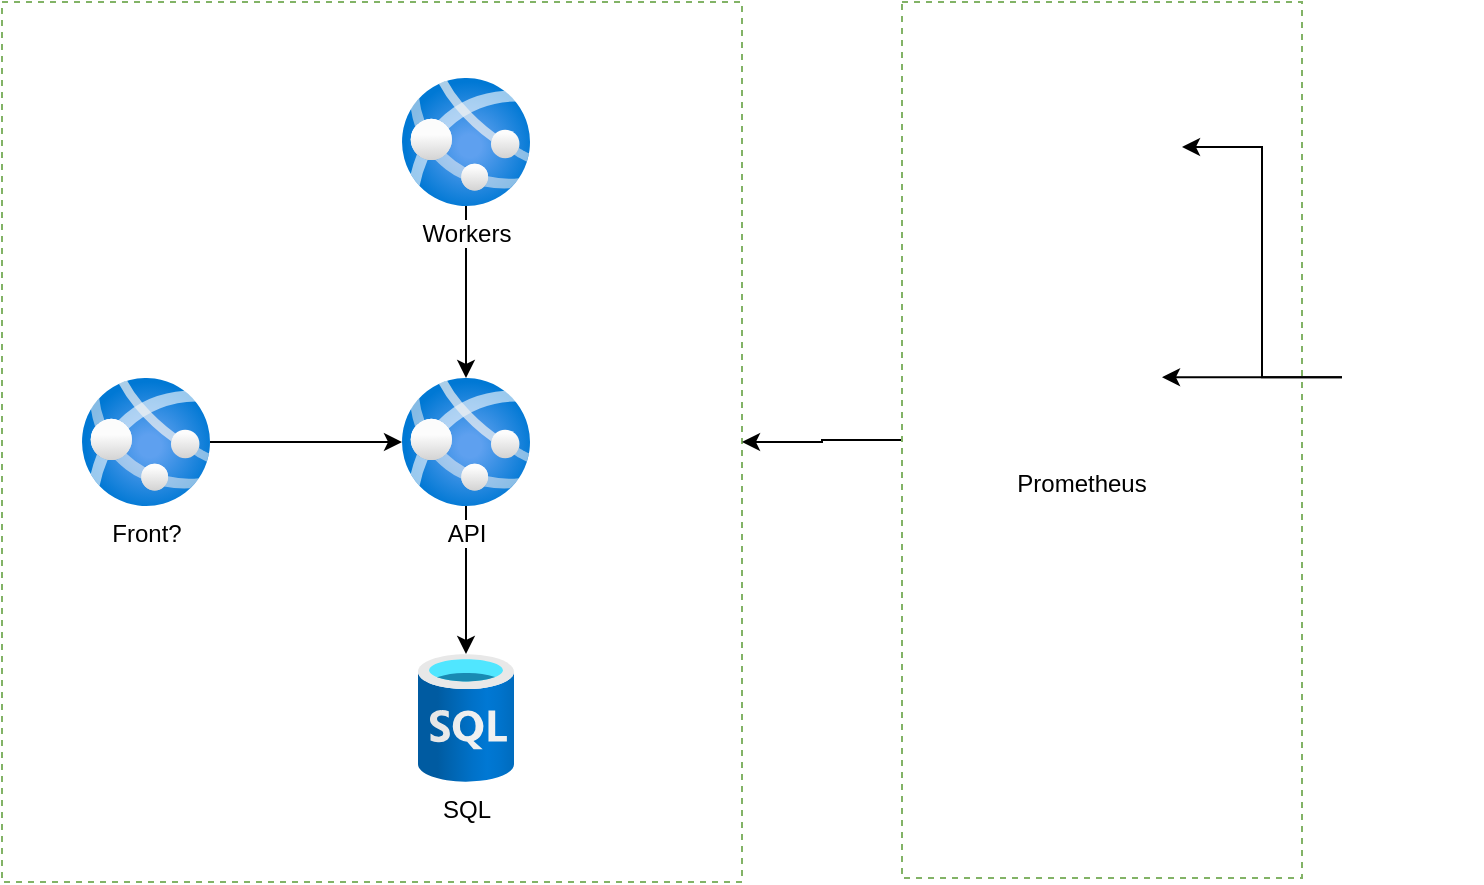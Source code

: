 <mxfile version="20.3.0" type="device" pages="2"><diagram id="sXMJW6k6f7k2XPRJDUI1" name="Containers"><mxGraphModel dx="1438" dy="992" grid="1" gridSize="10" guides="1" tooltips="1" connect="1" arrows="1" fold="1" page="1" pageScale="1" pageWidth="850" pageHeight="1100" math="0" shadow="0"><root><mxCell id="0"/><mxCell id="1" parent="0"/><mxCell id="zZiTzEoXBNjYhDZfJiK7-5" style="edgeStyle=orthogonalEdgeStyle;rounded=0;orthogonalLoop=1;jettySize=auto;html=1;" parent="1" source="zZiTzEoXBNjYhDZfJiK7-1" target="zZiTzEoXBNjYhDZfJiK7-2" edge="1"><mxGeometry relative="1" as="geometry"/></mxCell><mxCell id="zZiTzEoXBNjYhDZfJiK7-1" value="API" style="aspect=fixed;html=1;points=[];align=center;image;fontSize=12;image=img/lib/azure2/containers/App_Services.svg;" parent="1" vertex="1"><mxGeometry x="270" y="380" width="64" height="64" as="geometry"/></mxCell><mxCell id="zZiTzEoXBNjYhDZfJiK7-2" value="SQL" style="aspect=fixed;html=1;points=[];align=center;image;fontSize=12;image=img/lib/azure2/databases/SQL_Database.svg;" parent="1" vertex="1"><mxGeometry x="278" y="518" width="48" height="64" as="geometry"/></mxCell><mxCell id="zZiTzEoXBNjYhDZfJiK7-6" style="edgeStyle=orthogonalEdgeStyle;rounded=0;orthogonalLoop=1;jettySize=auto;html=1;" parent="1" source="zZiTzEoXBNjYhDZfJiK7-3" target="zZiTzEoXBNjYhDZfJiK7-1" edge="1"><mxGeometry relative="1" as="geometry"/></mxCell><mxCell id="zZiTzEoXBNjYhDZfJiK7-3" value="Workers" style="aspect=fixed;html=1;points=[];align=center;image;fontSize=12;image=img/lib/azure2/containers/App_Services.svg;" parent="1" vertex="1"><mxGeometry x="270" y="230" width="64" height="64" as="geometry"/></mxCell><mxCell id="zZiTzEoXBNjYhDZfJiK7-7" style="edgeStyle=orthogonalEdgeStyle;rounded=0;orthogonalLoop=1;jettySize=auto;html=1;" parent="1" source="zZiTzEoXBNjYhDZfJiK7-4" target="zZiTzEoXBNjYhDZfJiK7-1" edge="1"><mxGeometry relative="1" as="geometry"/></mxCell><mxCell id="zZiTzEoXBNjYhDZfJiK7-4" value="Front?" style="aspect=fixed;html=1;points=[];align=center;image;fontSize=12;image=img/lib/azure2/compute/App_Services.svg;" parent="1" vertex="1"><mxGeometry x="110" y="380" width="64" height="64" as="geometry"/></mxCell><mxCell id="zZiTzEoXBNjYhDZfJiK7-8" value="" style="shape=image;verticalLabelPosition=bottom;labelBackgroundColor=default;verticalAlign=top;aspect=fixed;imageAspect=0;image=https://sue.eu/wp-content/uploads/sites/6/2022/06/vault-hashicorp-logo-920x920-sue-v6.png;" parent="1" vertex="1"><mxGeometry x="560" y="470" width="90" height="90" as="geometry"/></mxCell><mxCell id="zZiTzEoXBNjYhDZfJiK7-9" value="" style="rounded=0;whiteSpace=wrap;html=1;fillColor=none;dashed=1;strokeColor=#82B366;" parent="1" vertex="1"><mxGeometry x="70" y="192" width="370" height="440" as="geometry"/></mxCell><mxCell id="zZiTzEoXBNjYhDZfJiK7-17" style="edgeStyle=orthogonalEdgeStyle;rounded=0;orthogonalLoop=1;jettySize=auto;html=1;" parent="1" source="zZiTzEoXBNjYhDZfJiK7-10" target="zZiTzEoXBNjYhDZfJiK7-12" edge="1"><mxGeometry relative="1" as="geometry"/></mxCell><mxCell id="zZiTzEoXBNjYhDZfJiK7-18" style="edgeStyle=orthogonalEdgeStyle;rounded=0;orthogonalLoop=1;jettySize=auto;html=1;entryX=1;entryY=0.5;entryDx=0;entryDy=0;" parent="1" source="zZiTzEoXBNjYhDZfJiK7-10" target="zZiTzEoXBNjYhDZfJiK7-11" edge="1"><mxGeometry relative="1" as="geometry"/></mxCell><mxCell id="zZiTzEoXBNjYhDZfJiK7-10" value="" style="shape=image;verticalLabelPosition=bottom;labelBackgroundColor=default;verticalAlign=top;aspect=fixed;imageAspect=0;image=https://upload.wikimedia.org/wikipedia/commons/thumb/a/a1/Grafana_logo.svg/1200px-Grafana_logo.svg.png;" parent="1" vertex="1"><mxGeometry x="740" y="343.85" width="70" height="71.52" as="geometry"/></mxCell><mxCell id="zZiTzEoXBNjYhDZfJiK7-11" value="" style="shape=image;verticalLabelPosition=bottom;labelBackgroundColor=default;verticalAlign=top;aspect=fixed;imageAspect=0;image=https://grafana.com/docs/loki/latest/logo_and_name.png;" parent="1" vertex="1"><mxGeometry x="560" y="234.96" width="100" height="59.04" as="geometry"/></mxCell><mxCell id="zZiTzEoXBNjYhDZfJiK7-12" value="Prometheus" style="shape=image;verticalLabelPosition=bottom;labelBackgroundColor=default;verticalAlign=top;aspect=fixed;imageAspect=0;image=https://upload.wikimedia.org/wikipedia/commons/thumb/3/38/Prometheus_software_logo.svg/2066px-Prometheus_software_logo.svg.png;" parent="1" vertex="1"><mxGeometry x="570" y="340" width="80" height="79.23" as="geometry"/></mxCell><mxCell id="zZiTzEoXBNjYhDZfJiK7-21" style="edgeStyle=orthogonalEdgeStyle;rounded=0;orthogonalLoop=1;jettySize=auto;html=1;entryX=1;entryY=0.5;entryDx=0;entryDy=0;" parent="1" source="zZiTzEoXBNjYhDZfJiK7-19" target="zZiTzEoXBNjYhDZfJiK7-9" edge="1"><mxGeometry relative="1" as="geometry"/></mxCell><mxCell id="zZiTzEoXBNjYhDZfJiK7-19" value="" style="rounded=0;whiteSpace=wrap;html=1;fillColor=none;dashed=1;strokeColor=#82B366;" parent="1" vertex="1"><mxGeometry x="520" y="192" width="200" height="438" as="geometry"/></mxCell></root></mxGraphModel></diagram><diagram id="NVYqkxAJ0TV_jCs2ryR5" name="Features"><mxGraphModel dx="2118" dy="1014" grid="1" gridSize="10" guides="1" tooltips="1" connect="1" arrows="1" fold="1" page="0" pageScale="1" pageWidth="850" pageHeight="1100" math="0" shadow="0"><root><mxCell id="0"/><mxCell id="1" parent="0"/><mxCell id="nnKljep4gIS5Vqdcxn7S-49" style="edgeStyle=orthogonalEdgeStyle;rounded=0;orthogonalLoop=1;jettySize=auto;html=1;entryX=0;entryY=0.5;entryDx=0;entryDy=0;" edge="1" parent="1" source="nnKljep4gIS5Vqdcxn7S-1" target="nnKljep4gIS5Vqdcxn7S-4"><mxGeometry relative="1" as="geometry"/></mxCell><mxCell id="nnKljep4gIS5Vqdcxn7S-1" value="Create (register) new account" style="rounded=0;whiteSpace=wrap;html=1;fillColor=#fff2cc;strokeColor=#d6b656;" vertex="1" parent="1"><mxGeometry x="-50" y="240" width="120" height="60" as="geometry"/></mxCell><mxCell id="nnKljep4gIS5Vqdcxn7S-2" value="Actor" style="shape=umlActor;verticalLabelPosition=bottom;verticalAlign=top;html=1;outlineConnect=0;" vertex="1" parent="1"><mxGeometry x="-120" y="230" width="30" height="60" as="geometry"/></mxCell><mxCell id="nnKljep4gIS5Vqdcxn7S-3" value="Remove account" style="rounded=0;whiteSpace=wrap;html=1;fillColor=#fff2cc;strokeColor=#d6b656;" vertex="1" parent="1"><mxGeometry x="-50" y="450" width="120" height="60" as="geometry"/></mxCell><mxCell id="nnKljep4gIS5Vqdcxn7S-4" value="Sent confirmation email" style="rounded=0;whiteSpace=wrap;html=1;fillColor=#fff2cc;strokeColor=#d6b656;" vertex="1" parent="1"><mxGeometry x="160" y="240" width="120" height="60" as="geometry"/></mxCell><mxCell id="nnKljep4gIS5Vqdcxn7S-5" value="Confirmed account creation" style="rounded=0;whiteSpace=wrap;html=1;fillColor=#fff2cc;strokeColor=#d6b656;" vertex="1" parent="1"><mxGeometry x="410" y="240" width="120" height="60" as="geometry"/></mxCell><mxCell id="nnKljep4gIS5Vqdcxn7S-6" value="Actor" style="shape=umlActor;verticalLabelPosition=bottom;verticalAlign=top;html=1;outlineConnect=0;" vertex="1" parent="1"><mxGeometry x="340" y="240" width="30" height="60" as="geometry"/></mxCell><mxCell id="nnKljep4gIS5Vqdcxn7S-8" value="Account removed" style="rounded=0;whiteSpace=wrap;html=1;fillColor=#fff2cc;strokeColor=#d6b656;" vertex="1" parent="1"><mxGeometry x="580" y="365" width="120" height="60" as="geometry"/></mxCell><mxCell id="nnKljep4gIS5Vqdcxn7S-9" value="Updated account data" style="rounded=0;whiteSpace=wrap;html=1;fillColor=#fff2cc;strokeColor=#d6b656;" vertex="1" parent="1"><mxGeometry x="-50" y="560" width="120" height="60" as="geometry"/></mxCell><mxCell id="nnKljep4gIS5Vqdcxn7S-11" value="Account" style="rounded=0;whiteSpace=wrap;html=1;fillColor=#e1d5e7;strokeColor=#9673a6;" vertex="1" parent="1"><mxGeometry x="-50" y="140" width="760" height="20" as="geometry"/></mxCell><mxCell id="nnKljep4gIS5Vqdcxn7S-50" style="edgeStyle=orthogonalEdgeStyle;rounded=0;orthogonalLoop=1;jettySize=auto;html=1;entryX=0;entryY=0.5;entryDx=0;entryDy=0;" edge="1" parent="1" source="nnKljep4gIS5Vqdcxn7S-12" target="nnKljep4gIS5Vqdcxn7S-8"><mxGeometry relative="1" as="geometry"/></mxCell><mxCell id="nnKljep4gIS5Vqdcxn7S-12" value="Account not confirmed within X days" style="rhombus;whiteSpace=wrap;html=1;fillColor=#fff2cc;strokeColor=#d6b656;" vertex="1" parent="1"><mxGeometry x="410" y="340" width="120" height="110" as="geometry"/></mxCell><mxCell id="nnKljep4gIS5Vqdcxn7S-18" value="Actor" style="shape=umlActor;verticalLabelPosition=bottom;verticalAlign=top;html=1;outlineConnect=0;" vertex="1" parent="1"><mxGeometry x="-120" y="450" width="30" height="60" as="geometry"/></mxCell><mxCell id="nnKljep4gIS5Vqdcxn7S-19" value="Actor" style="shape=umlActor;verticalLabelPosition=bottom;verticalAlign=top;html=1;outlineConnect=0;" vertex="1" parent="1"><mxGeometry x="-120" y="560" width="30" height="60" as="geometry"/></mxCell><mxCell id="nnKljep4gIS5Vqdcxn7S-20" value="Wallet created" style="rounded=0;whiteSpace=wrap;html=1;fillColor=#fff2cc;strokeColor=#d6b656;" vertex="1" parent="1"><mxGeometry x="840" y="230" width="120" height="60" as="geometry"/></mxCell><mxCell id="nnKljep4gIS5Vqdcxn7S-21" value="Actor" style="shape=umlActor;verticalLabelPosition=bottom;verticalAlign=top;html=1;outlineConnect=0;" vertex="1" parent="1"><mxGeometry x="780" y="230" width="30" height="60" as="geometry"/></mxCell><mxCell id="nnKljep4gIS5Vqdcxn7S-48" style="edgeStyle=orthogonalEdgeStyle;rounded=0;orthogonalLoop=1;jettySize=auto;html=1;entryX=0;entryY=0.5;entryDx=0;entryDy=0;" edge="1" parent="1" source="nnKljep4gIS5Vqdcxn7S-23" target="nnKljep4gIS5Vqdcxn7S-47"><mxGeometry relative="1" as="geometry"/></mxCell><mxCell id="nnKljep4gIS5Vqdcxn7S-23" value="Wallet removed" style="rounded=0;whiteSpace=wrap;html=1;fillColor=#fff2cc;strokeColor=#d6b656;" vertex="1" parent="1"><mxGeometry x="840" y="420" width="120" height="60" as="geometry"/></mxCell><mxCell id="nnKljep4gIS5Vqdcxn7S-24" value="Wallet data updated" style="rounded=0;whiteSpace=wrap;html=1;fillColor=#fff2cc;strokeColor=#d6b656;" vertex="1" parent="1"><mxGeometry x="840" y="330" width="120" height="60" as="geometry"/></mxCell><mxCell id="nnKljep4gIS5Vqdcxn7S-25" value="Wallet / transactions" style="rounded=0;whiteSpace=wrap;html=1;fillColor=#e1d5e7;strokeColor=#9673a6;" vertex="1" parent="1"><mxGeometry x="760" y="140" width="1280" height="20" as="geometry"/></mxCell><mxCell id="nnKljep4gIS5Vqdcxn7S-26" value="Created transaction" style="rounded=0;whiteSpace=wrap;html=1;fillColor=#fff2cc;strokeColor=#d6b656;" vertex="1" parent="1"><mxGeometry x="1570" y="480" width="120" height="60" as="geometry"/></mxCell><mxCell id="nnKljep4gIS5Vqdcxn7S-27" value="Updated transaction" style="rounded=0;whiteSpace=wrap;html=1;fillColor=#fff2cc;strokeColor=#d6b656;" vertex="1" parent="1"><mxGeometry x="1570" y="590" width="120" height="60" as="geometry"/></mxCell><mxCell id="nnKljep4gIS5Vqdcxn7S-46" style="edgeStyle=orthogonalEdgeStyle;rounded=0;orthogonalLoop=1;jettySize=auto;html=1;" edge="1" parent="1" source="nnKljep4gIS5Vqdcxn7S-28" target="nnKljep4gIS5Vqdcxn7S-45"><mxGeometry relative="1" as="geometry"/></mxCell><mxCell id="nnKljep4gIS5Vqdcxn7S-28" value="Removed transaction" style="rounded=0;whiteSpace=wrap;html=1;fillColor=#fff2cc;strokeColor=#d6b656;" vertex="1" parent="1"><mxGeometry x="1570" y="690" width="120" height="60" as="geometry"/></mxCell><mxCell id="nnKljep4gIS5Vqdcxn7S-29" value="Actor" style="shape=umlActor;verticalLabelPosition=bottom;verticalAlign=top;html=1;outlineConnect=0;" vertex="1" parent="1"><mxGeometry x="1520" y="480" width="30" height="60" as="geometry"/></mxCell><mxCell id="nnKljep4gIS5Vqdcxn7S-30" value="Actor" style="shape=umlActor;verticalLabelPosition=bottom;verticalAlign=top;html=1;outlineConnect=0;" vertex="1" parent="1"><mxGeometry x="1160" y="300" width="30" height="60" as="geometry"/></mxCell><mxCell id="nnKljep4gIS5Vqdcxn7S-31" value="Created Transaction Category" style="rounded=0;whiteSpace=wrap;html=1;fillColor=#fff2cc;strokeColor=#d6b656;" vertex="1" parent="1"><mxGeometry x="1220" y="300" width="120" height="60" as="geometry"/></mxCell><mxCell id="nnKljep4gIS5Vqdcxn7S-32" value="Updated Transaction Category" style="rounded=0;whiteSpace=wrap;html=1;fillColor=#fff2cc;strokeColor=#d6b656;" vertex="1" parent="1"><mxGeometry x="1220" y="400" width="120" height="60" as="geometry"/></mxCell><mxCell id="nnKljep4gIS5Vqdcxn7S-33" value="Removed Transaction Category" style="rounded=0;whiteSpace=wrap;html=1;fillColor=#fff2cc;strokeColor=#d6b656;" vertex="1" parent="1"><mxGeometry x="1220" y="510" width="120" height="60" as="geometry"/></mxCell><mxCell id="nnKljep4gIS5Vqdcxn7S-34" value="Actor" style="shape=umlActor;verticalLabelPosition=bottom;verticalAlign=top;html=1;outlineConnect=0;" vertex="1" parent="1"><mxGeometry x="1160" y="690" width="30" height="60" as="geometry"/></mxCell><mxCell id="nnKljep4gIS5Vqdcxn7S-35" value="Created Peeye" style="rounded=0;whiteSpace=wrap;html=1;fillColor=#fff2cc;strokeColor=#d6b656;" vertex="1" parent="1"><mxGeometry x="1220" y="690" width="120" height="60" as="geometry"/></mxCell><mxCell id="nnKljep4gIS5Vqdcxn7S-36" value="Updated Peeye" style="rounded=0;whiteSpace=wrap;html=1;fillColor=#fff2cc;strokeColor=#d6b656;" vertex="1" parent="1"><mxGeometry x="1220" y="790" width="120" height="60" as="geometry"/></mxCell><mxCell id="nnKljep4gIS5Vqdcxn7S-37" value="Removed Peyee" style="rounded=0;whiteSpace=wrap;html=1;fillColor=#fff2cc;strokeColor=#d6b656;" vertex="1" parent="1"><mxGeometry x="1220" y="890" width="120" height="60" as="geometry"/></mxCell><mxCell id="nnKljep4gIS5Vqdcxn7S-38" value="Category doesn't have related transactions" style="rhombus;whiteSpace=wrap;html=1;fillColor=#e1d5e7;strokeColor=#9673a6;" vertex="1" parent="1"><mxGeometry x="1300" y="520" width="120" height="120" as="geometry"/></mxCell><mxCell id="nnKljep4gIS5Vqdcxn7S-40" value="Payee doesn't have related transactions" style="rhombus;whiteSpace=wrap;html=1;fillColor=#e1d5e7;strokeColor=#9673a6;" vertex="1" parent="1"><mxGeometry x="1290" y="900" width="130" height="130" as="geometry"/></mxCell><mxCell id="nnKljep4gIS5Vqdcxn7S-41" value="Attachment added" style="rounded=0;whiteSpace=wrap;html=1;fillColor=#fff2cc;strokeColor=#d6b656;" vertex="1" parent="1"><mxGeometry x="1870" y="510" width="120" height="60" as="geometry"/></mxCell><mxCell id="nnKljep4gIS5Vqdcxn7S-42" value="attachment deleted" style="rounded=0;whiteSpace=wrap;html=1;fillColor=#fff2cc;strokeColor=#d6b656;" vertex="1" parent="1"><mxGeometry x="1870" y="620" width="120" height="60" as="geometry"/></mxCell><mxCell id="nnKljep4gIS5Vqdcxn7S-44" value="Actor" style="shape=umlActor;verticalLabelPosition=bottom;verticalAlign=top;html=1;outlineConnect=0;" vertex="1" parent="1"><mxGeometry x="1820" y="510" width="30" height="60" as="geometry"/></mxCell><mxCell id="nnKljep4gIS5Vqdcxn7S-45" value="Removed all attachments" style="rounded=0;whiteSpace=wrap;html=1;fillColor=#fff2cc;strokeColor=#d6b656;" vertex="1" parent="1"><mxGeometry x="1730" y="720" width="120" height="60" as="geometry"/></mxCell><mxCell id="nnKljep4gIS5Vqdcxn7S-47" value="Wallet's transactions removed" style="rounded=0;whiteSpace=wrap;html=1;fillColor=#fff2cc;strokeColor=#d6b656;" vertex="1" parent="1"><mxGeometry x="1000" y="450" width="120" height="60" as="geometry"/></mxCell><mxCell id="nnKljep4gIS5Vqdcxn7S-51" value="Currencies" style="rounded=0;whiteSpace=wrap;html=1;fillColor=#e1d5e7;strokeColor=#9673a6;" vertex="1" parent="1"><mxGeometry x="-50" y="850" width="350" height="20" as="geometry"/></mxCell><mxCell id="nnKljep4gIS5Vqdcxn7S-52" value="system" style="shape=umlActor;verticalLabelPosition=bottom;verticalAlign=top;html=1;outlineConnect=0;" vertex="1" parent="1"><mxGeometry x="-20" y="935" width="30" height="60" as="geometry"/></mxCell><mxCell id="nnKljep4gIS5Vqdcxn7S-53" value="Exchange rate updated" style="rounded=0;whiteSpace=wrap;html=1;fillColor=#fff2cc;strokeColor=#d6b656;" vertex="1" parent="1"><mxGeometry x="80" y="935" width="120" height="60" as="geometry"/></mxCell><mxCell id="nnKljep4gIS5Vqdcxn7S-55" value="External source" style="ellipse;shape=cloud;whiteSpace=wrap;html=1;fillColor=#dae8fc;strokeColor=#6c8ebf;" vertex="1" parent="1"><mxGeometry x="170" y="870" width="120" height="80" as="geometry"/></mxCell></root></mxGraphModel></diagram></mxfile>